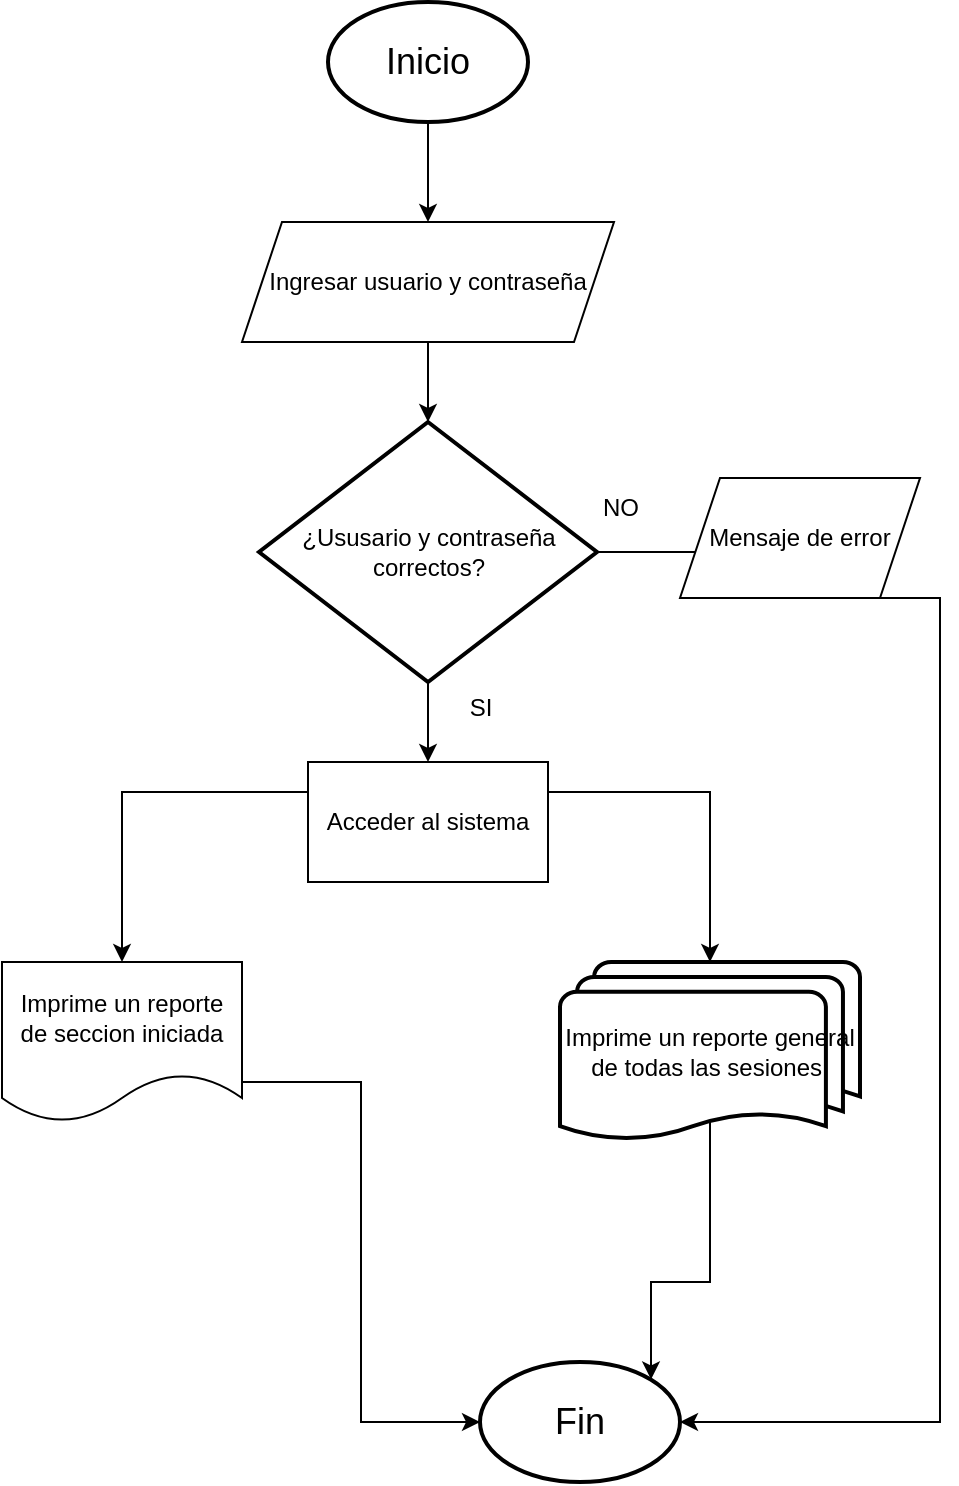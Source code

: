 <mxfile version="26.0.4">
  <diagram name="Página-1" id="kXVMs5pG_fd6pZZI3zCy">
    <mxGraphModel dx="1193" dy="896" grid="1" gridSize="10" guides="1" tooltips="1" connect="1" arrows="1" fold="1" page="1" pageScale="1" pageWidth="827" pageHeight="1169" math="0" shadow="0">
      <root>
        <mxCell id="0" />
        <mxCell id="1" parent="0" />
        <mxCell id="27f1Ki7FUUIDglzsM97B-7" style="edgeStyle=orthogonalEdgeStyle;rounded=0;orthogonalLoop=1;jettySize=auto;html=1;exitX=0.5;exitY=1;exitDx=0;exitDy=0;exitPerimeter=0;entryX=0.5;entryY=0;entryDx=0;entryDy=0;" edge="1" parent="1" source="27f1Ki7FUUIDglzsM97B-1" target="27f1Ki7FUUIDglzsM97B-2">
          <mxGeometry relative="1" as="geometry" />
        </mxCell>
        <mxCell id="27f1Ki7FUUIDglzsM97B-1" value="&lt;font style=&quot;font-size: 18px;&quot;&gt;Inicio&lt;/font&gt;" style="strokeWidth=2;html=1;shape=mxgraph.flowchart.start_1;whiteSpace=wrap;" vertex="1" parent="1">
          <mxGeometry x="364" y="340" width="100" height="60" as="geometry" />
        </mxCell>
        <mxCell id="27f1Ki7FUUIDglzsM97B-2" value="Ingresar usuario y contraseña" style="shape=parallelogram;perimeter=parallelogramPerimeter;whiteSpace=wrap;html=1;fixedSize=1;" vertex="1" parent="1">
          <mxGeometry x="321" y="450" width="186" height="60" as="geometry" />
        </mxCell>
        <mxCell id="27f1Ki7FUUIDglzsM97B-9" style="edgeStyle=orthogonalEdgeStyle;rounded=0;orthogonalLoop=1;jettySize=auto;html=1;exitX=0.5;exitY=1;exitDx=0;exitDy=0;exitPerimeter=0;entryX=0.5;entryY=0;entryDx=0;entryDy=0;" edge="1" parent="1" source="27f1Ki7FUUIDglzsM97B-3" target="27f1Ki7FUUIDglzsM97B-5">
          <mxGeometry relative="1" as="geometry" />
        </mxCell>
        <mxCell id="27f1Ki7FUUIDglzsM97B-3" value="¿Ususario y contraseña correctos?" style="strokeWidth=2;html=1;shape=mxgraph.flowchart.decision;whiteSpace=wrap;" vertex="1" parent="1">
          <mxGeometry x="329.5" y="550" width="169" height="130" as="geometry" />
        </mxCell>
        <mxCell id="27f1Ki7FUUIDglzsM97B-38" style="edgeStyle=orthogonalEdgeStyle;rounded=0;orthogonalLoop=1;jettySize=auto;html=1;exitX=0;exitY=0.25;exitDx=0;exitDy=0;entryX=0.5;entryY=0;entryDx=0;entryDy=0;" edge="1" parent="1" source="27f1Ki7FUUIDglzsM97B-5" target="27f1Ki7FUUIDglzsM97B-20">
          <mxGeometry relative="1" as="geometry" />
        </mxCell>
        <mxCell id="27f1Ki7FUUIDglzsM97B-5" value="Acceder al sistema" style="rounded=0;whiteSpace=wrap;html=1;" vertex="1" parent="1">
          <mxGeometry x="354" y="720" width="120" height="60" as="geometry" />
        </mxCell>
        <mxCell id="27f1Ki7FUUIDglzsM97B-6" value="&lt;font style=&quot;font-size: 18px;&quot;&gt;Fin&lt;/font&gt;" style="strokeWidth=2;html=1;shape=mxgraph.flowchart.start_1;whiteSpace=wrap;" vertex="1" parent="1">
          <mxGeometry x="440" y="1020" width="100" height="60" as="geometry" />
        </mxCell>
        <mxCell id="27f1Ki7FUUIDglzsM97B-8" style="edgeStyle=orthogonalEdgeStyle;rounded=0;orthogonalLoop=1;jettySize=auto;html=1;exitX=0.5;exitY=1;exitDx=0;exitDy=0;entryX=0.5;entryY=0;entryDx=0;entryDy=0;entryPerimeter=0;" edge="1" parent="1" source="27f1Ki7FUUIDglzsM97B-2" target="27f1Ki7FUUIDglzsM97B-3">
          <mxGeometry relative="1" as="geometry" />
        </mxCell>
        <mxCell id="27f1Ki7FUUIDglzsM97B-11" style="edgeStyle=orthogonalEdgeStyle;rounded=0;orthogonalLoop=1;jettySize=auto;html=1;exitX=1;exitY=0.5;exitDx=0;exitDy=0;exitPerimeter=0;entryX=0;entryY=0.5;entryDx=0;entryDy=0;entryPerimeter=0;endArrow=none;endFill=0;" edge="1" parent="1" source="27f1Ki7FUUIDglzsM97B-3">
          <mxGeometry relative="1" as="geometry">
            <mxPoint x="550" y="615" as="targetPoint" />
          </mxGeometry>
        </mxCell>
        <mxCell id="27f1Ki7FUUIDglzsM97B-12" value="NO" style="text;html=1;align=center;verticalAlign=middle;resizable=0;points=[];autosize=1;strokeColor=none;fillColor=none;" vertex="1" parent="1">
          <mxGeometry x="490" y="578" width="40" height="30" as="geometry" />
        </mxCell>
        <mxCell id="27f1Ki7FUUIDglzsM97B-13" value="SI" style="text;html=1;align=center;verticalAlign=middle;resizable=0;points=[];autosize=1;strokeColor=none;fillColor=none;" vertex="1" parent="1">
          <mxGeometry x="425" y="678" width="30" height="30" as="geometry" />
        </mxCell>
        <mxCell id="27f1Ki7FUUIDglzsM97B-18" value="Mensaje de error" style="shape=parallelogram;perimeter=parallelogramPerimeter;whiteSpace=wrap;html=1;fixedSize=1;" vertex="1" parent="1">
          <mxGeometry x="540" y="578" width="120" height="60" as="geometry" />
        </mxCell>
        <mxCell id="27f1Ki7FUUIDglzsM97B-20" value="Imprime un reporte de seccion iniciada" style="shape=document;whiteSpace=wrap;html=1;boundedLbl=1;" vertex="1" parent="1">
          <mxGeometry x="201" y="820" width="120" height="80" as="geometry" />
        </mxCell>
        <mxCell id="27f1Ki7FUUIDglzsM97B-25" value="Imprime un reporte general de todas las sesiones&amp;nbsp;" style="strokeWidth=2;html=1;shape=mxgraph.flowchart.multi-document;whiteSpace=wrap;" vertex="1" parent="1">
          <mxGeometry x="480" y="820" width="150" height="90" as="geometry" />
        </mxCell>
        <mxCell id="27f1Ki7FUUIDglzsM97B-26" style="edgeStyle=orthogonalEdgeStyle;rounded=0;orthogonalLoop=1;jettySize=auto;html=1;exitX=0.5;exitY=1;exitDx=0;exitDy=0;entryX=1;entryY=0.5;entryDx=0;entryDy=0;entryPerimeter=0;" edge="1" parent="1" source="27f1Ki7FUUIDglzsM97B-18" target="27f1Ki7FUUIDglzsM97B-6">
          <mxGeometry relative="1" as="geometry">
            <Array as="points">
              <mxPoint x="670" y="638" />
              <mxPoint x="670" y="1050" />
            </Array>
          </mxGeometry>
        </mxCell>
        <mxCell id="27f1Ki7FUUIDglzsM97B-29" style="edgeStyle=orthogonalEdgeStyle;rounded=0;orthogonalLoop=1;jettySize=auto;html=1;exitX=1;exitY=0.75;exitDx=0;exitDy=0;entryX=0;entryY=0.5;entryDx=0;entryDy=0;entryPerimeter=0;" edge="1" parent="1" source="27f1Ki7FUUIDglzsM97B-20" target="27f1Ki7FUUIDglzsM97B-6">
          <mxGeometry relative="1" as="geometry" />
        </mxCell>
        <mxCell id="27f1Ki7FUUIDglzsM97B-32" style="edgeStyle=orthogonalEdgeStyle;rounded=0;orthogonalLoop=1;jettySize=auto;html=1;exitX=0.5;exitY=0.88;exitDx=0;exitDy=0;exitPerimeter=0;entryX=0.855;entryY=0.145;entryDx=0;entryDy=0;entryPerimeter=0;" edge="1" parent="1" source="27f1Ki7FUUIDglzsM97B-25" target="27f1Ki7FUUIDglzsM97B-6">
          <mxGeometry relative="1" as="geometry">
            <Array as="points">
              <mxPoint x="555" y="980" />
              <mxPoint x="525" y="980" />
            </Array>
          </mxGeometry>
        </mxCell>
        <mxCell id="27f1Ki7FUUIDglzsM97B-39" style="edgeStyle=orthogonalEdgeStyle;rounded=0;orthogonalLoop=1;jettySize=auto;html=1;exitX=1;exitY=0.25;exitDx=0;exitDy=0;entryX=0.5;entryY=0;entryDx=0;entryDy=0;entryPerimeter=0;" edge="1" parent="1" source="27f1Ki7FUUIDglzsM97B-5" target="27f1Ki7FUUIDglzsM97B-25">
          <mxGeometry relative="1" as="geometry" />
        </mxCell>
      </root>
    </mxGraphModel>
  </diagram>
</mxfile>
